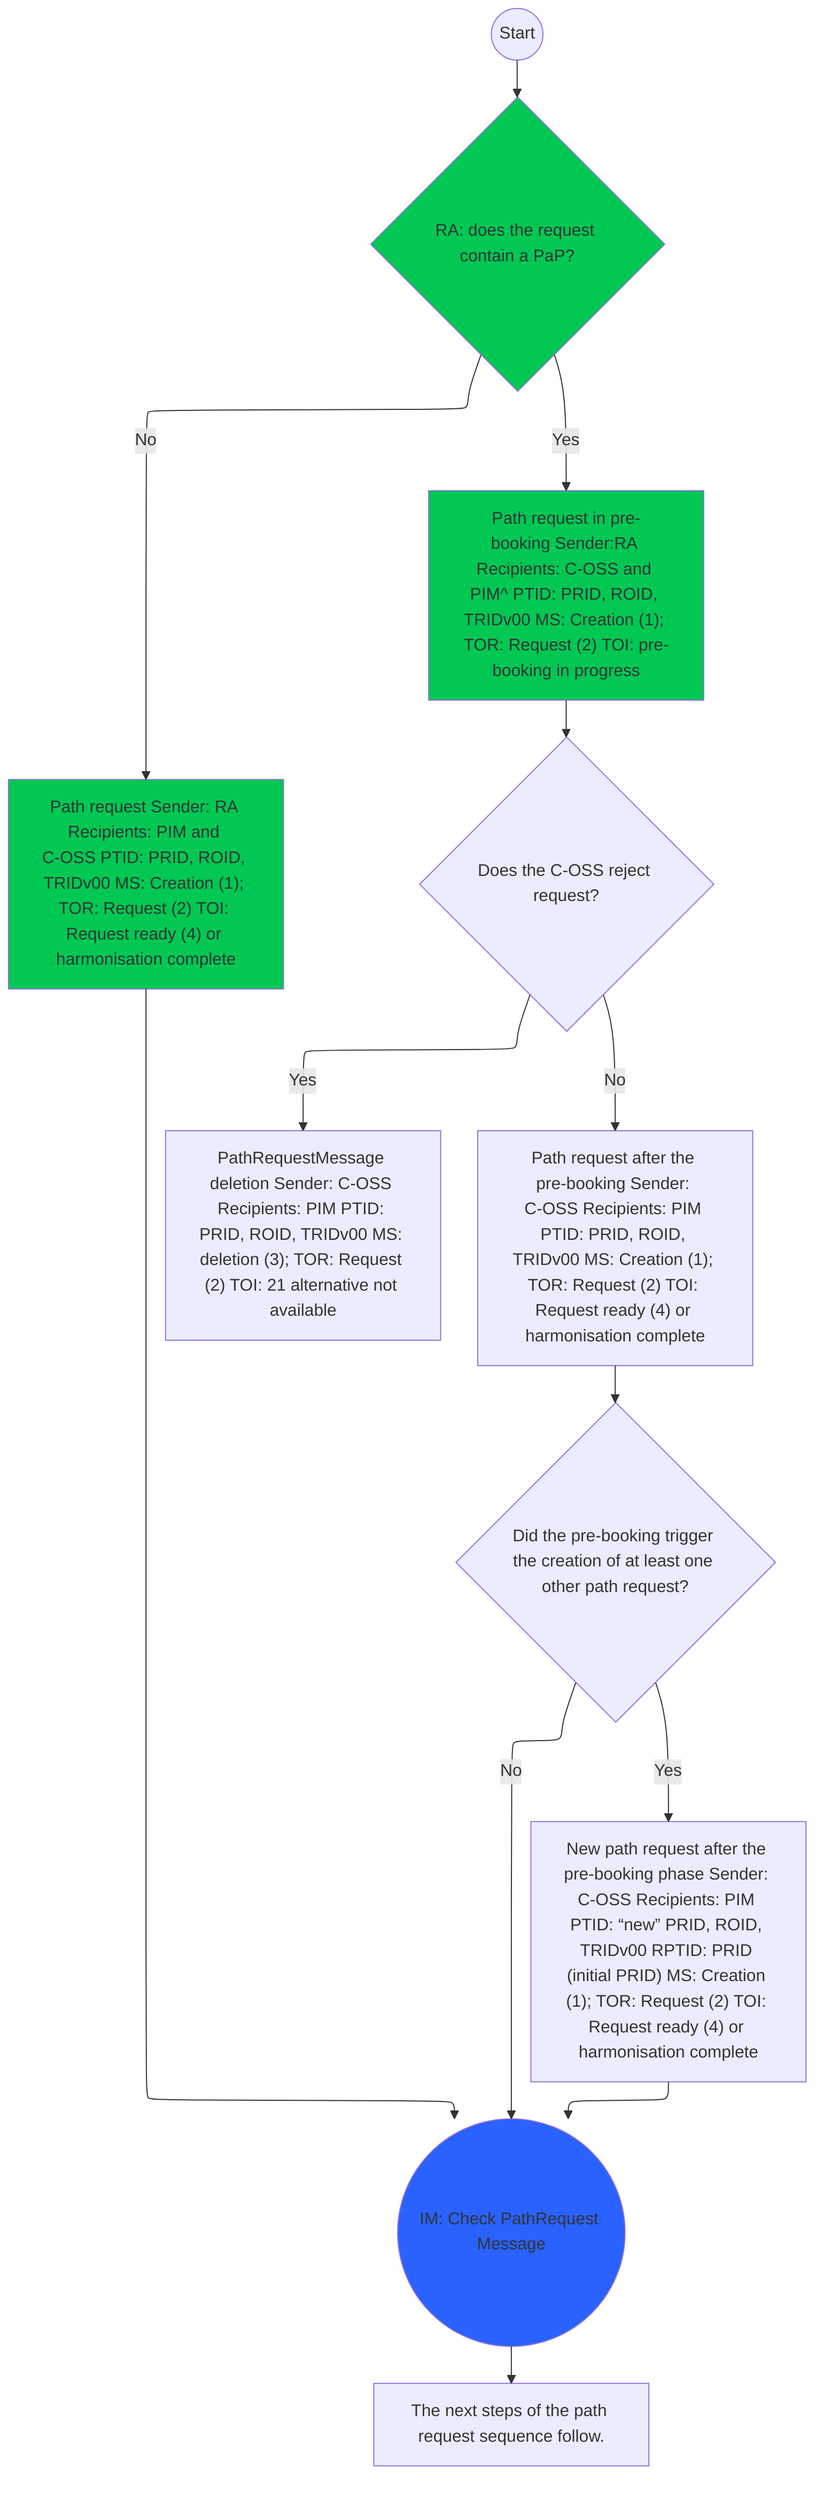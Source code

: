 %%{init: {"flowchart": {"defaultRenderer": "elk"}} }%%
flowchart TD


start((Start))
   
    checkPaP{RA: does the request contain a PaP?}
    
    pathRequestPreBooking["Path request in pre-booking Sender:RA Recipients: C-OSS and PIM^ PTID: PRID, ROID, TRIDv00 MS: Creation (1); TOR: Request (2) TOI: pre-booking in progress"]
    
    pathRequestNo["Path request Sender: RA Recipients: PIM and C‑OSS PTID: PRID, ROID, TRIDv00 MS: Creation (1); TOR: Request (2) TOI: Request ready (4) or harmonisation complete"]
    
    cossReject{Does the C‑OSS reject request?}
    
    cossDeletion["PathRequestMessage deletion Sender: C‑OSS Recipients: PIM PTID: PRID, ROID, TRIDv00 MS: deletion (3); TOR: Request (2) TOI: 21 alternative not available"]
     
    pathAfterPreBooking["Path request after the pre‑booking Sender: C‑OSS Recipients: PIM PTID: PRID, ROID, TRIDv00 MS: Creation (1); TOR: Request (2) TOI: Request ready (4) or harmonisation complete"]
    
    prebookingTrigger{Did the pre‑booking trigger the creation of at least one other path request?}
    
    newPath["New path request after the pre‑booking phase Sender: C‑OSS Recipients: PIM PTID: “new” PRID, ROID, TRIDv00 RPTID: PRID (initial PRID) MS: Creation (1); TOR: Request (2) TOI: Request ready (4) or harmonisation complete"]
    
    imCheck((IM: Check PathRequest Message))
    
    nextSteps["The next steps of the path request sequence follow."]
    
  
    
    start --> checkPaP
    checkPaP -- Yes --> pathRequestPreBooking
    checkPaP -- No --> pathRequestNo
    pathRequestNo --> imCheck
    pathRequestPreBooking --> cossReject
    cossReject -- Yes --> cossDeletion 
    cossReject -- No --> pathAfterPreBooking --> prebookingTrigger
    prebookingTrigger -- Yes --> newPath --> imCheck
    prebookingTrigger -- No --> imCheck
    imCheck --> nextSteps


    
    classDef Blue fill:#2962FF;
    classDef Green fill:#00C853;
    
    class imCheck Blue;
    class checkPaP,pathRequestPreBooking,pathRequestNo Green;

  
 
    click start href "https://github.com/floriandettmeier/mermaid-workspace/blob/main/mermaid.mmd?short_path=318b3c2#L5" "Start node code" _blank
    click checkPaP href "https://github.com/floriandettmeier/mermaid-workspace/blob/main/mermaid.mmd?short_path=318b3c2#L7" "checkPaP code" _blank
    click pathRequestPreBooking href "https://github.com/floriandettmeier/mermaid-workspace/blob/main/mermaid.mmd?short_path=318b3c2#L9" "pathRequestPreBooking code" _blank
    click pathRequestNo href "https://github.com/floriandettmeier/mermaid-workspace/blob/main/mermaid.mmd?short_path=318b3c2#L11" "pathRequestNo code" _blank
    click cossReject href "https://github.com/floriandettmeier/mermaid-workspace/blob/main/mermaid.mmd?short_path=318b3c2#L14" "cossReject code" _blank
    click cossDeletion href "https://github.com/floriandettmeier/mermaid-workspace/blob/main/mermaid.mmd?short_path=318b3c2#L16" "cossDeletion code" _blank
    click pathAfterPreBooking href "https://github.com/floriandettmeier/mermaid-workspace/blob/main/mermaid.mmd?short_path=318b3c2#L19" "pathAfterPreBooking code" _blank
    click prebookingTrigger href "https://github.com/floriandettmeier/mermaid-workspace/blob/main/mermaid.mmd?short_path=318b3c2#L22" "prebookingTrigger code" _blank
    click newPath href "https://github.com/floriandettmeier/mermaid-workspace/blob/main/mermaid.mmd?short_path=318b3c2#L24" "newPath code" _blank
    click imCheck href "https://github.com/floriandettmeier/mermaid-workspace/blob/main/mermaid.mmd?short_path=318b3c2#L27" "imCheck code" _blank
    click nextSteps href "https://github.com/floriandettmeier/mermaid-workspace/blob/main/mermaid.mmd?short_path=318b3c2#L29" "nextSteps code" _blank